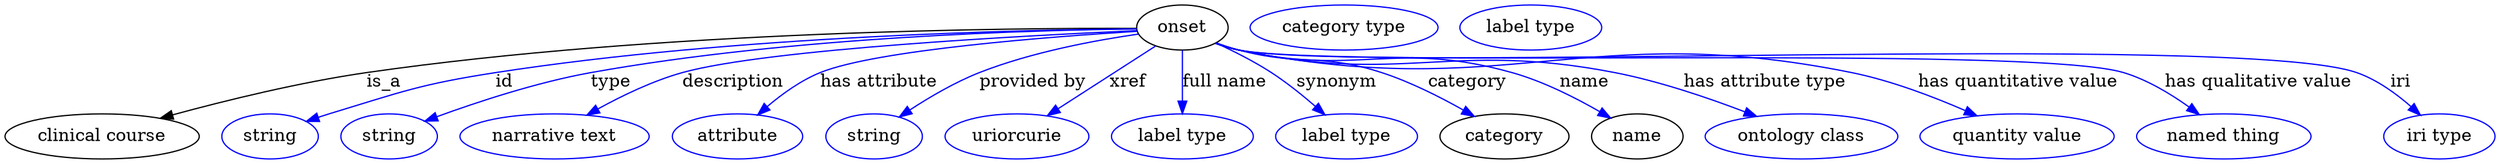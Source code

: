 digraph {
	graph [bb="0,0,1984.5,123"];
	node [label="\N"];
	onset	[height=0.5,
		label=onset,
		pos="937.34,105",
		width=1.011];
	"clinical course"	[height=0.5,
		pos="77.343,18",
		width=2.1484];
	onset -> "clinical course"	[label=is_a,
		lp="302.34,61.5",
		pos="e,123.81,32.545 900.88,104.31 801.85,104.66 519.8,102.39 288.34,69 235.22,61.336 175.82,46.701 133.62,35.236"];
	id	[color=blue,
		height=0.5,
		label=string,
		pos="211.34,18",
		width=1.0652];
	onset -> id	[color=blue,
		label=id,
		lp="397.34,61.5",
		pos="e,240.39,29.778 900.93,103.96 812.75,103.37 580.96,98.85 390.34,69 331.02,59.711 316.82,53.375 259.34,36 256.25,35.066 253.07,34.053 \
249.88,33.002",
		style=solid];
	type	[color=blue,
		height=0.5,
		label=string,
		pos="306.34,18",
		width=1.0652];
	onset -> type	[color=blue,
		label=type,
		lp="481.34,61.5",
		pos="e,334.82,30.304 900.88,103.95 821.19,103.27 625.77,98.441 465.34,69 423.1,61.247 376.39,45.675 344.59,33.958",
		style=solid];
	description	[color=blue,
		height=0.5,
		label="narrative text",
		pos="438.34,18",
		width=2.0943];
	onset -> description	[color=blue,
		label=description,
		lp="578.84,61.5",
		pos="e,463.57,34.97 901.23,102.56 816.32,98.907 606.09,88.157 538.34,69 515.23,62.464 491.09,50.563 472.33,40.012",
		style=solid];
	"has attribute"	[color=blue,
		height=0.5,
		label=attribute,
		pos="583.34,18",
		width=1.4443];
	onset -> "has attribute"	[color=blue,
		label="has attribute",
		lp="695.34,61.5",
		pos="e,599.4,35.363 901.39,102.02 834.46,97.95 693.43,87.433 648.34,69 633.14,62.784 618.44,52.015 606.87,42.059",
		style=solid];
	"provided by"	[color=blue,
		height=0.5,
		label=string,
		pos="691.34,18",
		width=1.0652];
	onset -> "provided by"	[color=blue,
		label="provided by",
		lp="817.84,61.5",
		pos="e,711.43,33.507 902.26,99.766 868.79,94.957 817.38,85.54 775.34,69 755.94,61.364 735.81,49.539 720.12,39.305",
		style=solid];
	xref	[color=blue,
		height=0.5,
		label=uriorcurie,
		pos="805.34,18",
		width=1.5887];
	onset -> xref	[color=blue,
		label=xref,
		lp="893.84,61.5",
		pos="e,829.64,34.643 916.14,90.343 895.11,76.801 862.59,55.862 838.21,40.165",
		style=solid];
	"full name"	[color=blue,
		height=0.5,
		label="label type",
		pos="937.34,18",
		width=1.5707];
	onset -> "full name"	[color=blue,
		label="full name",
		lp="970.84,61.5",
		pos="e,937.34,36.175 937.34,86.799 937.34,75.163 937.34,59.548 937.34,46.237",
		style=solid];
	synonym	[color=blue,
		height=0.5,
		label="label type",
		pos="1068.3,18",
		width=1.5707];
	onset -> synonym	[color=blue,
		label=synonym,
		lp="1060.3,61.5",
		pos="e,1051.1,35.265 964.12,92.626 977.78,86.377 994.4,78.062 1008.3,69 1020.6,61.05 1033.1,50.952 1043.6,41.916",
		style=solid];
	category	[height=0.5,
		pos="1194.3,18",
		width=1.4263];
	onset -> category	[color=blue,
		label=category,
		lp="1164.8,61.5",
		pos="e,1170.3,33.988 964.18,92.839 970.09,90.67 976.37,88.582 982.34,87 1031.9,73.868 1047.6,84.852 1096.3,69 1119,61.627 1142.9,49.547 \
1161.4,39.108",
		style=solid];
	name	[height=0.5,
		pos="1300.3,18",
		width=1.011];
	onset -> name	[color=blue,
		label=name,
		lp="1258.3,61.5",
		pos="e,1279.1,32.649 964.1,92.502 970.01,90.353 976.31,88.359 982.34,87 1077.2,65.614 1106.7,95.214 1200.3,69 1225.1,62.074 1251,48.946 \
1270.2,37.88",
		style=solid];
	"has attribute type"	[color=blue,
		height=0.5,
		label="ontology class",
		pos="1431.3,18",
		width=2.1304];
	onset -> "has attribute type"	[color=blue,
		label="has attribute type",
		lp="1402.3,61.5",
		pos="e,1395.6,33.959 964.07,92.399 969.99,90.257 976.3,88.292 982.34,87 1113,59.081 1151.2,94.468 1282.3,69 1318.1,62.059 1357,48.772 \
1386.2,37.639",
		style=solid];
	"has quantitative value"	[color=blue,
		height=0.5,
		label="quantity value",
		pos="1603.3,18",
		width=2.1484];
	onset -> "has quantitative value"	[color=blue,
		label="has quantitative value",
		lp="1604.3,61.5",
		pos="e,1571.4,34.472 963.57,92.466 969.63,90.263 976.12,88.255 982.34,87 1195.5,44.007 1258.2,112.09 1471.3,69 1502.8,62.65 1536.5,49.737 \
1562,38.625",
		style=solid];
	"has qualitative value"	[color=blue,
		height=0.5,
		label="named thing",
		pos="1768.3,18",
		width=1.9318];
	onset -> "has qualitative value"	[color=blue,
		label="has qualitative value",
		lp="1795.8,61.5",
		pos="e,1748.8,35.438 963.56,92.414 969.62,90.213 976.11,88.22 982.34,87 1059.4,71.922 1613.2,91.592 1688.3,69 1707.2,63.324 1726,51.93 \
1740.7,41.452",
		style=solid];
	iri	[color=blue,
		height=0.5,
		label="iri type",
		pos="1940.3,18",
		width=1.2277];
	onset -> iri	[color=blue,
		label=iri,
		lp="1909.3,61.5",
		pos="e,1925.2,34.948 963.56,92.389 969.61,90.19 976.11,88.203 982.34,87 1079.7,68.211 1780.7,101.52 1874.3,69 1890.5,63.406 1905.8,52.26 \
1917.6,41.909",
		style=solid];
	"named thing_category"	[color=blue,
		height=0.5,
		label="category type",
		pos="1066.3,105",
		width=2.0762];
	attribute_name	[color=blue,
		height=0.5,
		label="label type",
		pos="1215.3,105",
		width=1.5707];
}
